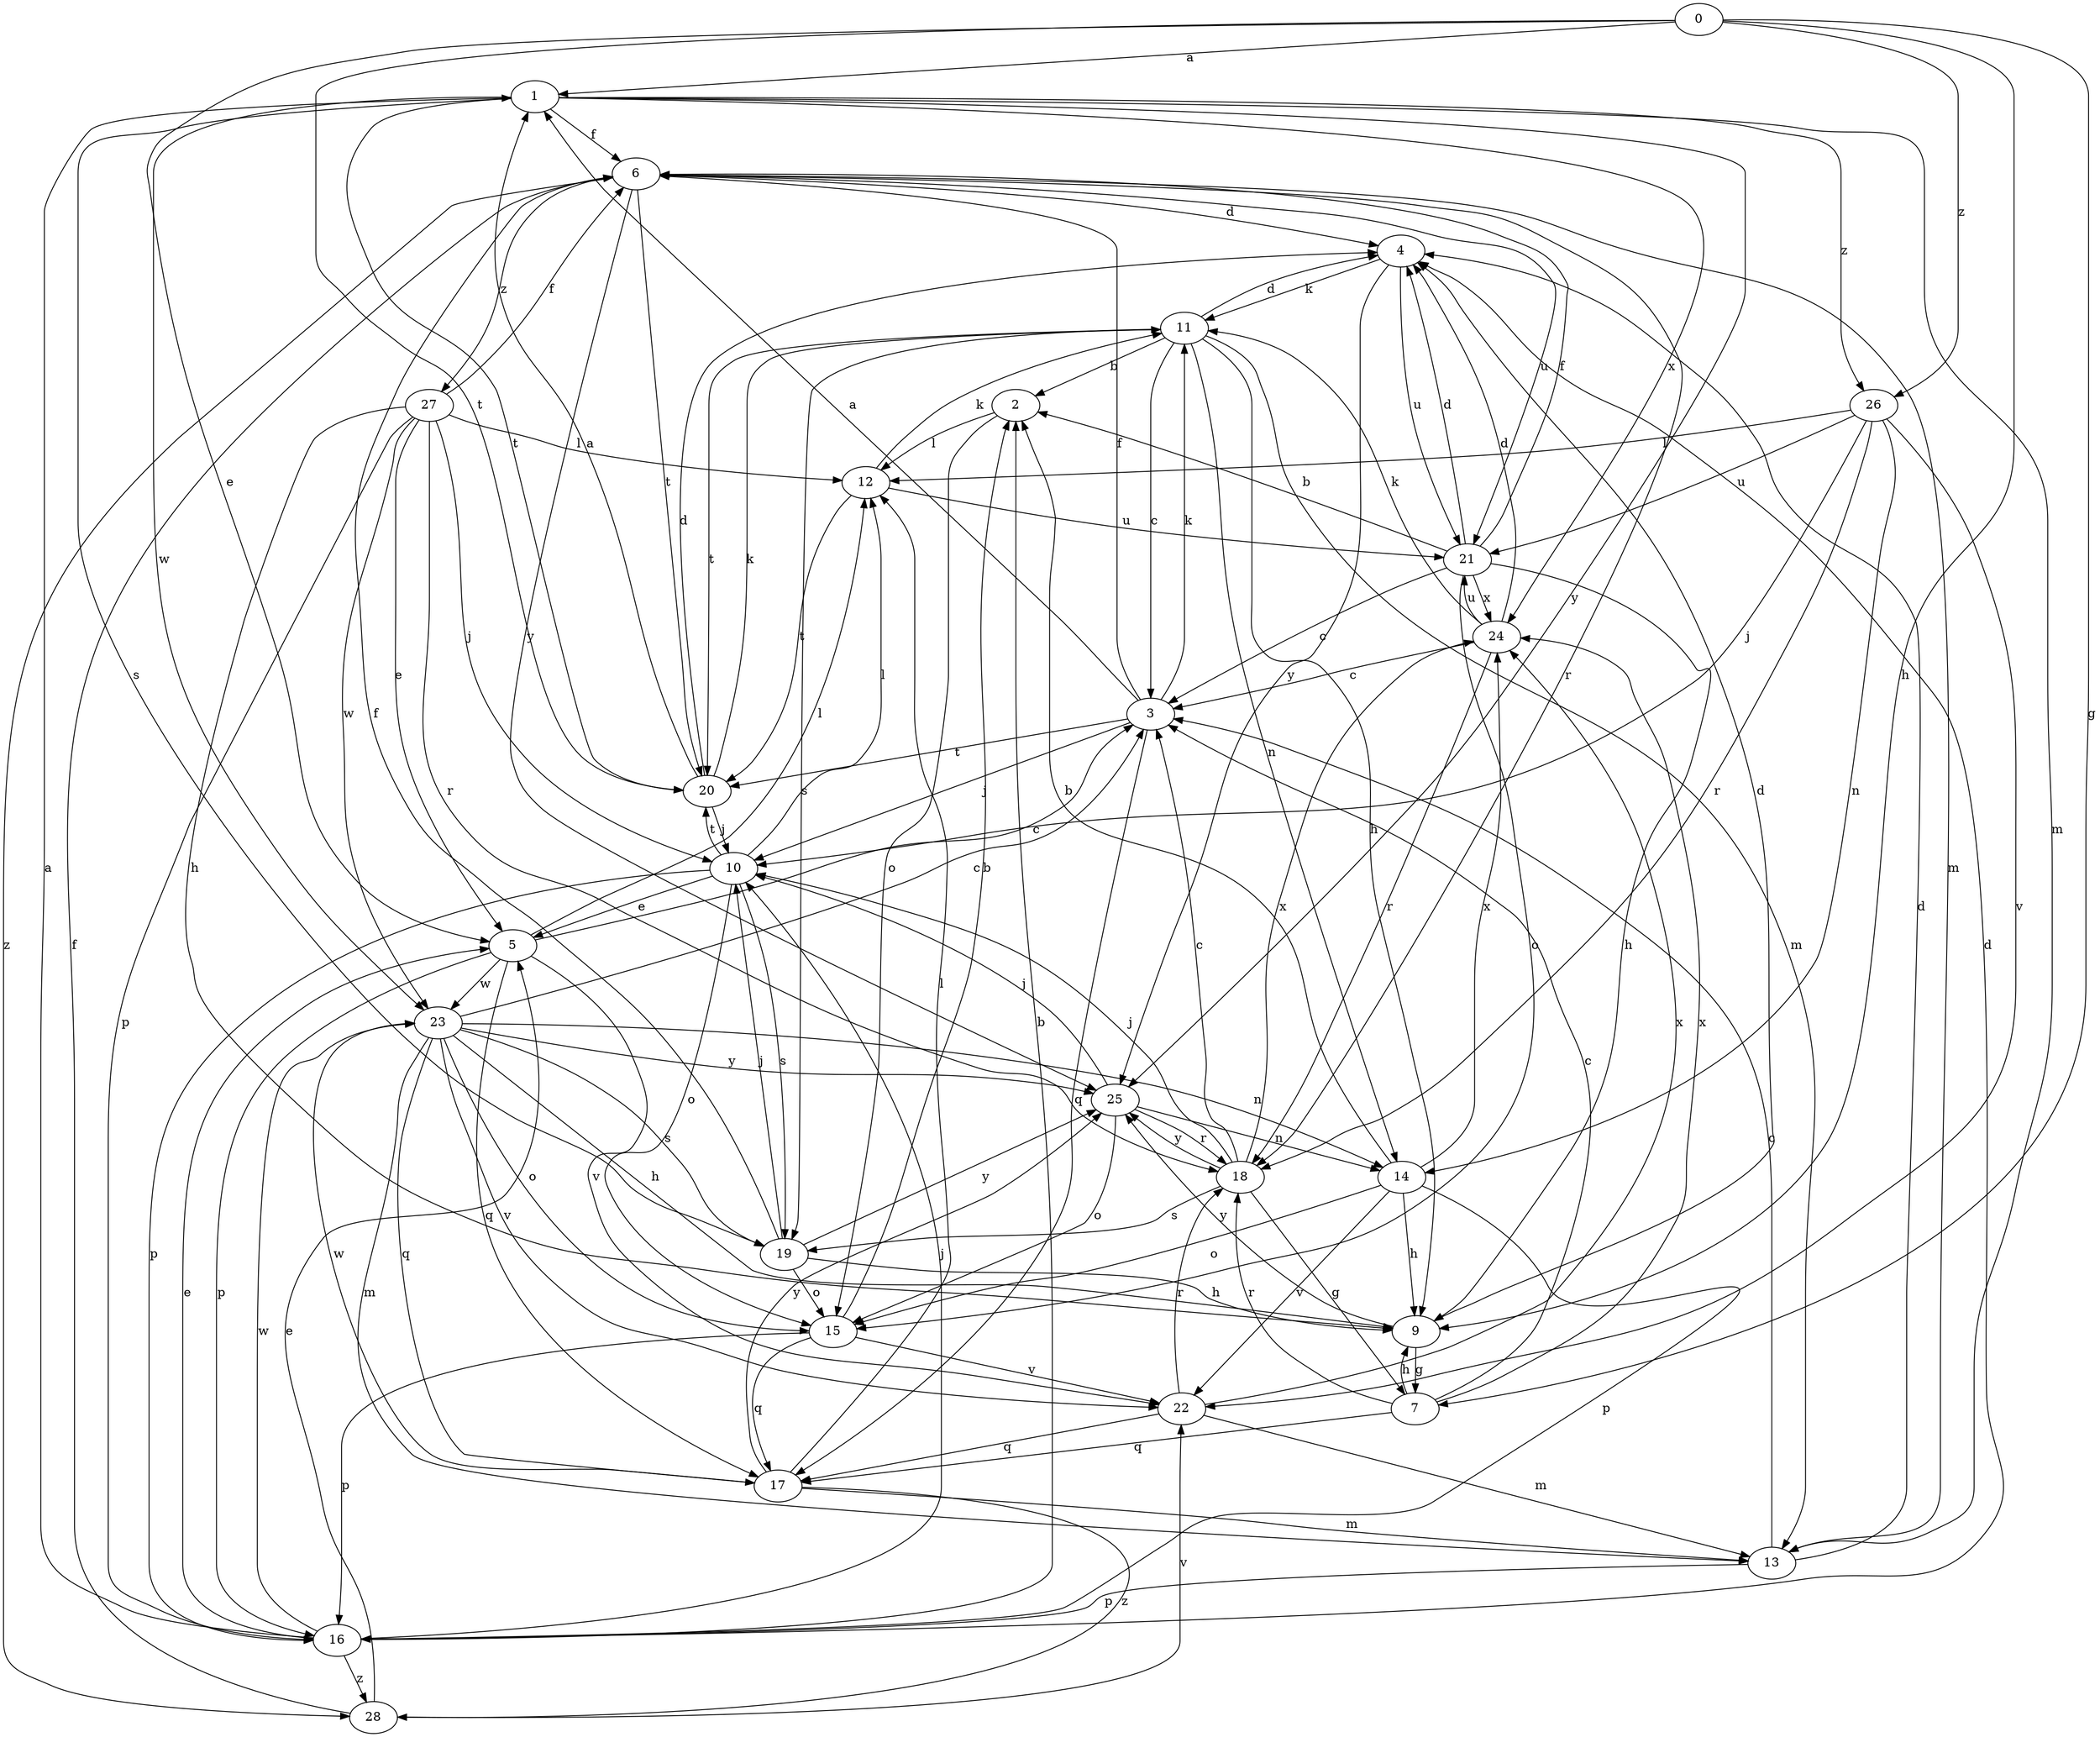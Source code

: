strict digraph  {
0;
1;
2;
3;
4;
5;
6;
7;
9;
10;
11;
12;
13;
14;
15;
16;
17;
18;
19;
20;
21;
22;
23;
24;
25;
26;
27;
28;
0 -> 1  [label=a];
0 -> 5  [label=e];
0 -> 7  [label=g];
0 -> 9  [label=h];
0 -> 20  [label=t];
0 -> 26  [label=z];
1 -> 6  [label=f];
1 -> 13  [label=m];
1 -> 19  [label=s];
1 -> 20  [label=t];
1 -> 23  [label=w];
1 -> 24  [label=x];
1 -> 25  [label=y];
1 -> 26  [label=z];
2 -> 12  [label=l];
2 -> 15  [label=o];
3 -> 1  [label=a];
3 -> 6  [label=f];
3 -> 10  [label=j];
3 -> 11  [label=k];
3 -> 17  [label=q];
3 -> 20  [label=t];
4 -> 11  [label=k];
4 -> 21  [label=u];
4 -> 25  [label=y];
5 -> 3  [label=c];
5 -> 12  [label=l];
5 -> 16  [label=p];
5 -> 17  [label=q];
5 -> 22  [label=v];
5 -> 23  [label=w];
6 -> 4  [label=d];
6 -> 13  [label=m];
6 -> 18  [label=r];
6 -> 20  [label=t];
6 -> 21  [label=u];
6 -> 25  [label=y];
6 -> 27  [label=z];
6 -> 28  [label=z];
7 -> 3  [label=c];
7 -> 9  [label=h];
7 -> 17  [label=q];
7 -> 18  [label=r];
7 -> 24  [label=x];
9 -> 4  [label=d];
9 -> 7  [label=g];
9 -> 25  [label=y];
10 -> 5  [label=e];
10 -> 12  [label=l];
10 -> 15  [label=o];
10 -> 16  [label=p];
10 -> 19  [label=s];
10 -> 20  [label=t];
11 -> 2  [label=b];
11 -> 3  [label=c];
11 -> 4  [label=d];
11 -> 9  [label=h];
11 -> 13  [label=m];
11 -> 14  [label=n];
11 -> 19  [label=s];
11 -> 20  [label=t];
12 -> 11  [label=k];
12 -> 20  [label=t];
12 -> 21  [label=u];
13 -> 3  [label=c];
13 -> 4  [label=d];
13 -> 16  [label=p];
14 -> 2  [label=b];
14 -> 9  [label=h];
14 -> 15  [label=o];
14 -> 16  [label=p];
14 -> 22  [label=v];
14 -> 24  [label=x];
15 -> 2  [label=b];
15 -> 16  [label=p];
15 -> 17  [label=q];
15 -> 22  [label=v];
16 -> 1  [label=a];
16 -> 2  [label=b];
16 -> 4  [label=d];
16 -> 5  [label=e];
16 -> 10  [label=j];
16 -> 23  [label=w];
16 -> 28  [label=z];
17 -> 12  [label=l];
17 -> 13  [label=m];
17 -> 23  [label=w];
17 -> 25  [label=y];
17 -> 28  [label=z];
18 -> 3  [label=c];
18 -> 7  [label=g];
18 -> 10  [label=j];
18 -> 19  [label=s];
18 -> 24  [label=x];
18 -> 25  [label=y];
19 -> 6  [label=f];
19 -> 9  [label=h];
19 -> 10  [label=j];
19 -> 15  [label=o];
19 -> 25  [label=y];
20 -> 1  [label=a];
20 -> 4  [label=d];
20 -> 10  [label=j];
20 -> 11  [label=k];
21 -> 2  [label=b];
21 -> 3  [label=c];
21 -> 4  [label=d];
21 -> 6  [label=f];
21 -> 9  [label=h];
21 -> 15  [label=o];
21 -> 24  [label=x];
22 -> 13  [label=m];
22 -> 17  [label=q];
22 -> 18  [label=r];
22 -> 24  [label=x];
23 -> 3  [label=c];
23 -> 9  [label=h];
23 -> 13  [label=m];
23 -> 14  [label=n];
23 -> 15  [label=o];
23 -> 17  [label=q];
23 -> 19  [label=s];
23 -> 22  [label=v];
23 -> 25  [label=y];
24 -> 3  [label=c];
24 -> 4  [label=d];
24 -> 11  [label=k];
24 -> 18  [label=r];
24 -> 21  [label=u];
25 -> 10  [label=j];
25 -> 14  [label=n];
25 -> 15  [label=o];
25 -> 18  [label=r];
26 -> 10  [label=j];
26 -> 12  [label=l];
26 -> 14  [label=n];
26 -> 18  [label=r];
26 -> 21  [label=u];
26 -> 22  [label=v];
27 -> 5  [label=e];
27 -> 6  [label=f];
27 -> 9  [label=h];
27 -> 10  [label=j];
27 -> 12  [label=l];
27 -> 16  [label=p];
27 -> 18  [label=r];
27 -> 23  [label=w];
28 -> 5  [label=e];
28 -> 6  [label=f];
28 -> 22  [label=v];
}
